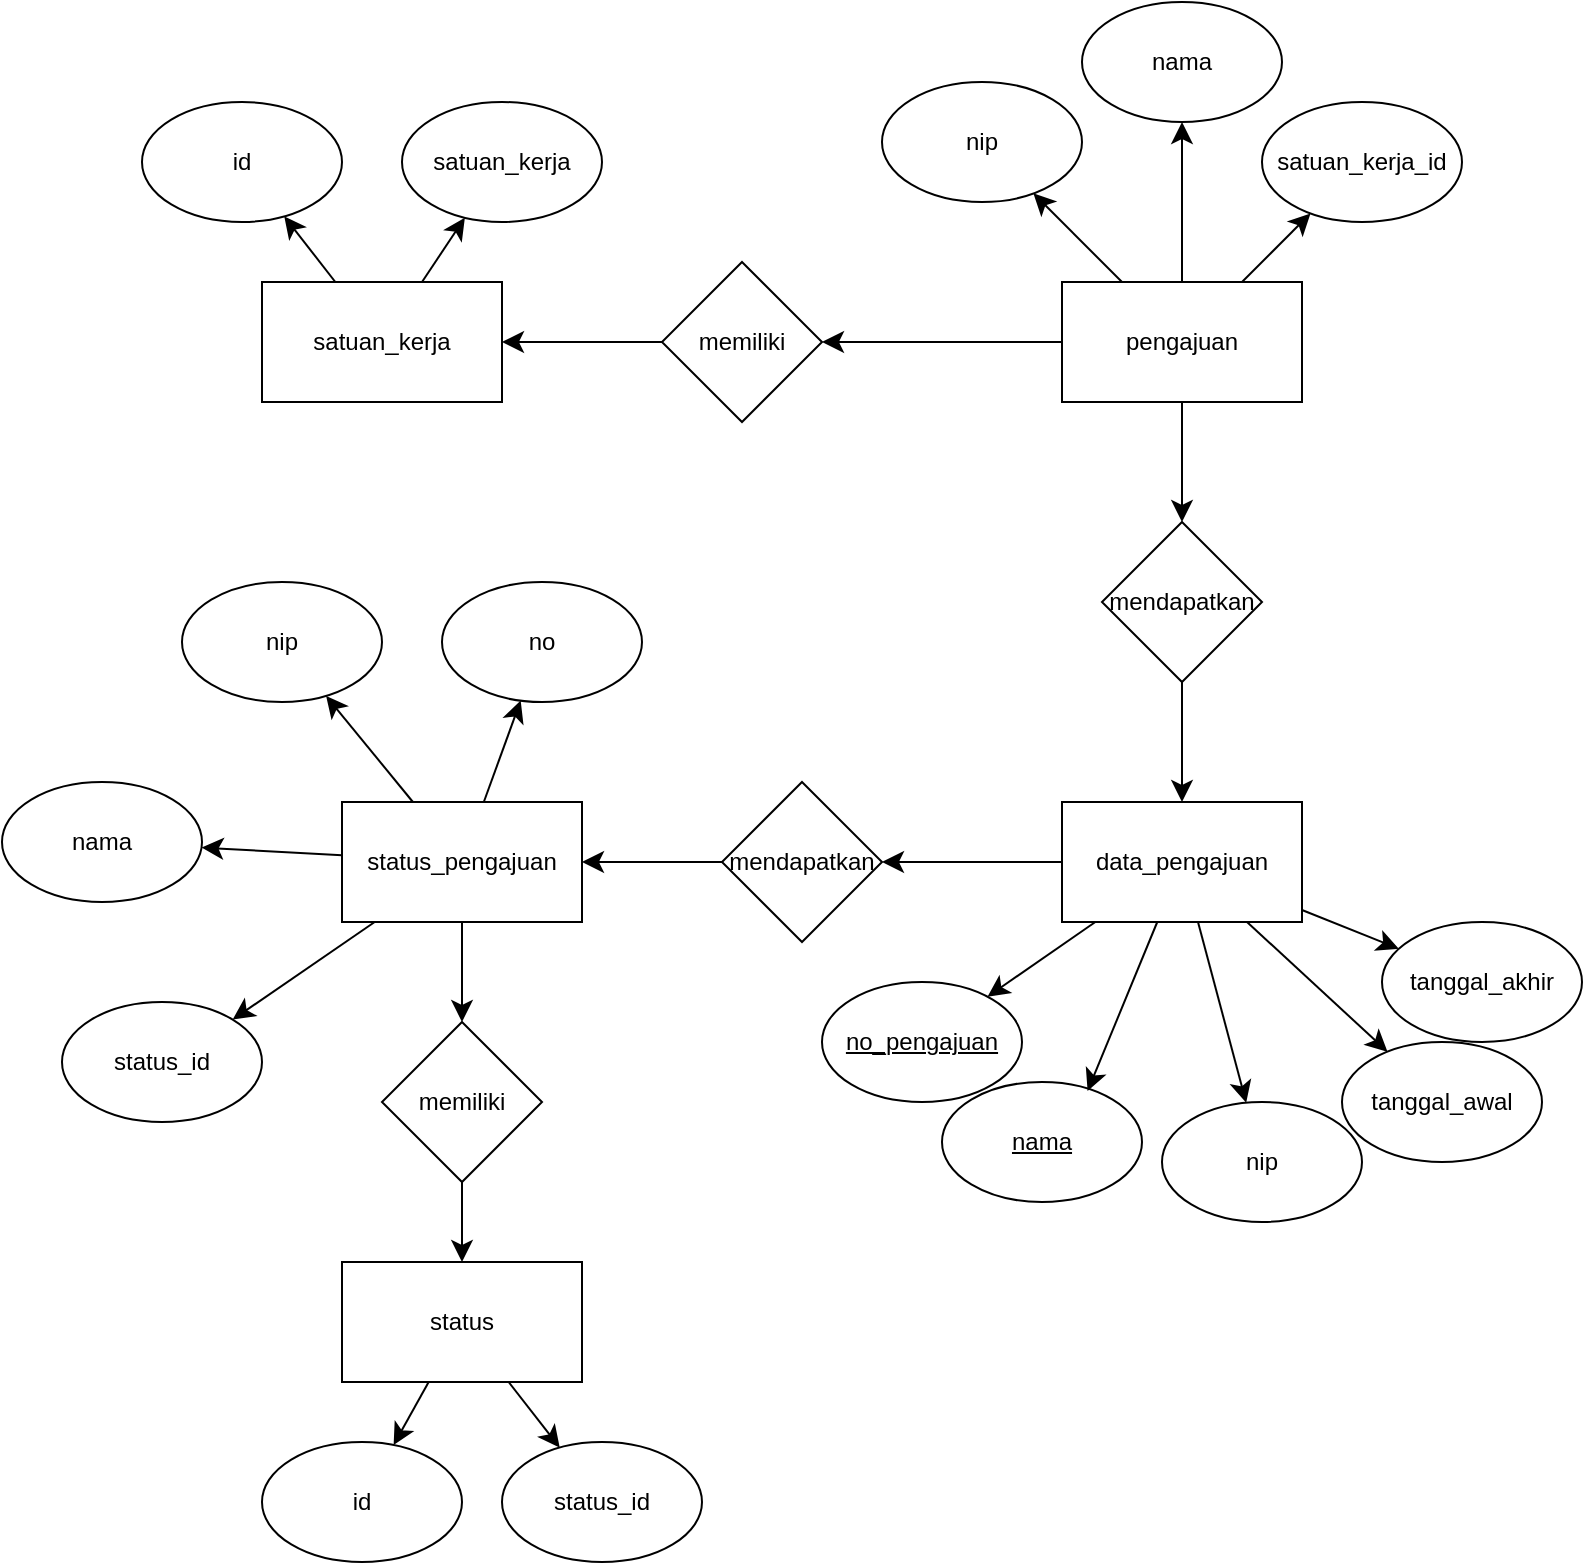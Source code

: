 <mxfile version="24.2.8" type="device">
  <diagram name="Page-1" id="lR3LfV__DhEKkwBW_j1m">
    <mxGraphModel dx="1674" dy="772" grid="1" gridSize="10" guides="1" tooltips="1" connect="1" arrows="1" fold="1" page="1" pageScale="1" pageWidth="850" pageHeight="1100" math="0" shadow="0">
      <root>
        <mxCell id="0" />
        <mxCell id="1" parent="0" />
        <mxCell id="DPP8ruJpzA178E0mYyQU-8" style="edgeStyle=none;curved=1;rounded=0;orthogonalLoop=1;jettySize=auto;html=1;fontSize=12;startSize=8;endSize=8;" edge="1" parent="1" source="DPP8ruJpzA178E0mYyQU-1" target="DPP8ruJpzA178E0mYyQU-7">
          <mxGeometry relative="1" as="geometry" />
        </mxCell>
        <mxCell id="DPP8ruJpzA178E0mYyQU-12" style="edgeStyle=none;curved=1;rounded=0;orthogonalLoop=1;jettySize=auto;html=1;fontSize=12;startSize=8;endSize=8;" edge="1" parent="1" source="DPP8ruJpzA178E0mYyQU-1" target="DPP8ruJpzA178E0mYyQU-3">
          <mxGeometry relative="1" as="geometry" />
        </mxCell>
        <mxCell id="DPP8ruJpzA178E0mYyQU-13" style="edgeStyle=none;curved=1;rounded=0;orthogonalLoop=1;jettySize=auto;html=1;fontSize=12;startSize=8;endSize=8;" edge="1" parent="1" source="DPP8ruJpzA178E0mYyQU-1" target="DPP8ruJpzA178E0mYyQU-4">
          <mxGeometry relative="1" as="geometry" />
        </mxCell>
        <mxCell id="DPP8ruJpzA178E0mYyQU-14" style="edgeStyle=none;curved=1;rounded=0;orthogonalLoop=1;jettySize=auto;html=1;fontSize=12;startSize=8;endSize=8;" edge="1" parent="1" source="DPP8ruJpzA178E0mYyQU-1" target="DPP8ruJpzA178E0mYyQU-2">
          <mxGeometry relative="1" as="geometry" />
        </mxCell>
        <mxCell id="DPP8ruJpzA178E0mYyQU-21" style="edgeStyle=none;curved=1;rounded=0;orthogonalLoop=1;jettySize=auto;html=1;fontSize=12;startSize=8;endSize=8;" edge="1" parent="1" source="DPP8ruJpzA178E0mYyQU-1" target="DPP8ruJpzA178E0mYyQU-19">
          <mxGeometry relative="1" as="geometry" />
        </mxCell>
        <mxCell id="DPP8ruJpzA178E0mYyQU-1" value="pengajuan" style="rounded=0;whiteSpace=wrap;html=1;" vertex="1" parent="1">
          <mxGeometry x="540" y="230" width="120" height="60" as="geometry" />
        </mxCell>
        <mxCell id="DPP8ruJpzA178E0mYyQU-2" value="nip" style="ellipse;whiteSpace=wrap;html=1;" vertex="1" parent="1">
          <mxGeometry x="450" y="130" width="100" height="60" as="geometry" />
        </mxCell>
        <mxCell id="DPP8ruJpzA178E0mYyQU-3" value="nama" style="ellipse;whiteSpace=wrap;html=1;" vertex="1" parent="1">
          <mxGeometry x="550" y="90" width="100" height="60" as="geometry" />
        </mxCell>
        <mxCell id="DPP8ruJpzA178E0mYyQU-4" value="satuan_kerja_id" style="ellipse;whiteSpace=wrap;html=1;" vertex="1" parent="1">
          <mxGeometry x="640" y="140" width="100" height="60" as="geometry" />
        </mxCell>
        <mxCell id="DPP8ruJpzA178E0mYyQU-5" value="satuan_kerja" style="ellipse;whiteSpace=wrap;html=1;" vertex="1" parent="1">
          <mxGeometry x="210" y="140" width="100" height="60" as="geometry" />
        </mxCell>
        <mxCell id="DPP8ruJpzA178E0mYyQU-6" value="id" style="ellipse;whiteSpace=wrap;html=1;" vertex="1" parent="1">
          <mxGeometry x="80" y="140" width="100" height="60" as="geometry" />
        </mxCell>
        <mxCell id="DPP8ruJpzA178E0mYyQU-16" style="edgeStyle=none;curved=1;rounded=0;orthogonalLoop=1;jettySize=auto;html=1;fontSize=12;startSize=8;endSize=8;" edge="1" parent="1" source="DPP8ruJpzA178E0mYyQU-7" target="DPP8ruJpzA178E0mYyQU-15">
          <mxGeometry relative="1" as="geometry" />
        </mxCell>
        <mxCell id="DPP8ruJpzA178E0mYyQU-7" value="memiliki" style="rhombus;whiteSpace=wrap;html=1;" vertex="1" parent="1">
          <mxGeometry x="340" y="220" width="80" height="80" as="geometry" />
        </mxCell>
        <mxCell id="DPP8ruJpzA178E0mYyQU-17" style="edgeStyle=none;curved=1;rounded=0;orthogonalLoop=1;jettySize=auto;html=1;fontSize=12;startSize=8;endSize=8;" edge="1" parent="1" source="DPP8ruJpzA178E0mYyQU-15" target="DPP8ruJpzA178E0mYyQU-6">
          <mxGeometry relative="1" as="geometry" />
        </mxCell>
        <mxCell id="DPP8ruJpzA178E0mYyQU-18" style="edgeStyle=none;curved=1;rounded=0;orthogonalLoop=1;jettySize=auto;html=1;fontSize=12;startSize=8;endSize=8;" edge="1" parent="1" source="DPP8ruJpzA178E0mYyQU-15" target="DPP8ruJpzA178E0mYyQU-5">
          <mxGeometry relative="1" as="geometry" />
        </mxCell>
        <mxCell id="DPP8ruJpzA178E0mYyQU-15" value="satuan_kerja" style="rounded=0;whiteSpace=wrap;html=1;" vertex="1" parent="1">
          <mxGeometry x="140" y="230" width="120" height="60" as="geometry" />
        </mxCell>
        <mxCell id="DPP8ruJpzA178E0mYyQU-22" style="edgeStyle=none;curved=1;rounded=0;orthogonalLoop=1;jettySize=auto;html=1;fontSize=12;startSize=8;endSize=8;" edge="1" parent="1" source="DPP8ruJpzA178E0mYyQU-19" target="DPP8ruJpzA178E0mYyQU-20">
          <mxGeometry relative="1" as="geometry" />
        </mxCell>
        <mxCell id="DPP8ruJpzA178E0mYyQU-19" value="mendapatkan" style="rhombus;whiteSpace=wrap;html=1;" vertex="1" parent="1">
          <mxGeometry x="560" y="350" width="80" height="80" as="geometry" />
        </mxCell>
        <mxCell id="DPP8ruJpzA178E0mYyQU-32" style="edgeStyle=none;curved=1;rounded=0;orthogonalLoop=1;jettySize=auto;html=1;fontSize=12;startSize=8;endSize=8;" edge="1" parent="1" source="DPP8ruJpzA178E0mYyQU-20" target="DPP8ruJpzA178E0mYyQU-23">
          <mxGeometry relative="1" as="geometry" />
        </mxCell>
        <mxCell id="DPP8ruJpzA178E0mYyQU-33" style="edgeStyle=none;curved=1;rounded=0;orthogonalLoop=1;jettySize=auto;html=1;fontSize=12;startSize=8;endSize=8;" edge="1" parent="1" source="DPP8ruJpzA178E0mYyQU-20" target="DPP8ruJpzA178E0mYyQU-25">
          <mxGeometry relative="1" as="geometry" />
        </mxCell>
        <mxCell id="DPP8ruJpzA178E0mYyQU-34" style="edgeStyle=none;curved=1;rounded=0;orthogonalLoop=1;jettySize=auto;html=1;fontSize=12;startSize=8;endSize=8;" edge="1" parent="1" source="DPP8ruJpzA178E0mYyQU-20" target="DPP8ruJpzA178E0mYyQU-27">
          <mxGeometry relative="1" as="geometry" />
        </mxCell>
        <mxCell id="DPP8ruJpzA178E0mYyQU-35" style="edgeStyle=none;curved=1;rounded=0;orthogonalLoop=1;jettySize=auto;html=1;fontSize=12;startSize=8;endSize=8;" edge="1" parent="1" source="DPP8ruJpzA178E0mYyQU-20" target="DPP8ruJpzA178E0mYyQU-26">
          <mxGeometry relative="1" as="geometry" />
        </mxCell>
        <mxCell id="DPP8ruJpzA178E0mYyQU-46" style="edgeStyle=none;curved=1;rounded=0;orthogonalLoop=1;jettySize=auto;html=1;fontSize=12;startSize=8;endSize=8;" edge="1" parent="1" source="DPP8ruJpzA178E0mYyQU-20" target="DPP8ruJpzA178E0mYyQU-45">
          <mxGeometry relative="1" as="geometry" />
        </mxCell>
        <mxCell id="DPP8ruJpzA178E0mYyQU-20" value="data_pengajuan" style="rounded=0;whiteSpace=wrap;html=1;" vertex="1" parent="1">
          <mxGeometry x="540" y="490" width="120" height="60" as="geometry" />
        </mxCell>
        <mxCell id="DPP8ruJpzA178E0mYyQU-23" value="no_pengajuan" style="ellipse;whiteSpace=wrap;html=1;fontStyle=4" vertex="1" parent="1">
          <mxGeometry x="420" y="580" width="100" height="60" as="geometry" />
        </mxCell>
        <mxCell id="DPP8ruJpzA178E0mYyQU-25" value="nip" style="ellipse;whiteSpace=wrap;html=1;" vertex="1" parent="1">
          <mxGeometry x="590" y="640" width="100" height="60" as="geometry" />
        </mxCell>
        <mxCell id="DPP8ruJpzA178E0mYyQU-26" value="tanggal_akhir" style="ellipse;whiteSpace=wrap;html=1;" vertex="1" parent="1">
          <mxGeometry x="700" y="550" width="100" height="60" as="geometry" />
        </mxCell>
        <mxCell id="DPP8ruJpzA178E0mYyQU-27" value="tanggal_awal" style="ellipse;whiteSpace=wrap;html=1;" vertex="1" parent="1">
          <mxGeometry x="680" y="610" width="100" height="60" as="geometry" />
        </mxCell>
        <mxCell id="DPP8ruJpzA178E0mYyQU-64" style="edgeStyle=none;curved=1;rounded=0;orthogonalLoop=1;jettySize=auto;html=1;fontSize=12;startSize=8;endSize=8;" edge="1" parent="1" source="DPP8ruJpzA178E0mYyQU-29" target="DPP8ruJpzA178E0mYyQU-62">
          <mxGeometry relative="1" as="geometry" />
        </mxCell>
        <mxCell id="DPP8ruJpzA178E0mYyQU-29" value="memiliki" style="rhombus;whiteSpace=wrap;html=1;" vertex="1" parent="1">
          <mxGeometry x="200" y="600" width="80" height="80" as="geometry" />
        </mxCell>
        <mxCell id="DPP8ruJpzA178E0mYyQU-37" value="id" style="ellipse;whiteSpace=wrap;html=1;" vertex="1" parent="1">
          <mxGeometry x="140" y="810" width="100" height="60" as="geometry" />
        </mxCell>
        <mxCell id="DPP8ruJpzA178E0mYyQU-38" value="status_id" style="ellipse;whiteSpace=wrap;html=1;" vertex="1" parent="1">
          <mxGeometry x="40" y="590" width="100" height="60" as="geometry" />
        </mxCell>
        <mxCell id="DPP8ruJpzA178E0mYyQU-51" style="edgeStyle=none;curved=1;rounded=0;orthogonalLoop=1;jettySize=auto;html=1;fontSize=12;startSize=8;endSize=8;" edge="1" parent="1" source="DPP8ruJpzA178E0mYyQU-45" target="DPP8ruJpzA178E0mYyQU-49">
          <mxGeometry relative="1" as="geometry" />
        </mxCell>
        <mxCell id="DPP8ruJpzA178E0mYyQU-45" value="mendapatkan" style="rhombus;whiteSpace=wrap;html=1;" vertex="1" parent="1">
          <mxGeometry x="370" y="480" width="80" height="80" as="geometry" />
        </mxCell>
        <mxCell id="DPP8ruJpzA178E0mYyQU-47" value="nama" style="ellipse;whiteSpace=wrap;html=1;fontStyle=4" vertex="1" parent="1">
          <mxGeometry x="480" y="630" width="100" height="60" as="geometry" />
        </mxCell>
        <mxCell id="DPP8ruJpzA178E0mYyQU-48" style="edgeStyle=none;curved=1;rounded=0;orthogonalLoop=1;jettySize=auto;html=1;entryX=0.728;entryY=0.075;entryDx=0;entryDy=0;entryPerimeter=0;fontSize=12;startSize=8;endSize=8;" edge="1" parent="1" source="DPP8ruJpzA178E0mYyQU-20" target="DPP8ruJpzA178E0mYyQU-47">
          <mxGeometry relative="1" as="geometry" />
        </mxCell>
        <mxCell id="DPP8ruJpzA178E0mYyQU-54" style="edgeStyle=none;curved=1;rounded=0;orthogonalLoop=1;jettySize=auto;html=1;fontSize=12;startSize=8;endSize=8;" edge="1" parent="1" source="DPP8ruJpzA178E0mYyQU-49" target="DPP8ruJpzA178E0mYyQU-52">
          <mxGeometry relative="1" as="geometry" />
        </mxCell>
        <mxCell id="DPP8ruJpzA178E0mYyQU-58" style="edgeStyle=none;curved=1;rounded=0;orthogonalLoop=1;jettySize=auto;html=1;fontSize=12;startSize=8;endSize=8;" edge="1" parent="1" source="DPP8ruJpzA178E0mYyQU-49" target="DPP8ruJpzA178E0mYyQU-53">
          <mxGeometry relative="1" as="geometry" />
        </mxCell>
        <mxCell id="DPP8ruJpzA178E0mYyQU-59" style="edgeStyle=none;curved=1;rounded=0;orthogonalLoop=1;jettySize=auto;html=1;fontSize=12;startSize=8;endSize=8;" edge="1" parent="1" source="DPP8ruJpzA178E0mYyQU-49" target="DPP8ruJpzA178E0mYyQU-55">
          <mxGeometry relative="1" as="geometry" />
        </mxCell>
        <mxCell id="DPP8ruJpzA178E0mYyQU-60" style="edgeStyle=none;curved=1;rounded=0;orthogonalLoop=1;jettySize=auto;html=1;entryX=1;entryY=0;entryDx=0;entryDy=0;fontSize=12;startSize=8;endSize=8;" edge="1" parent="1" source="DPP8ruJpzA178E0mYyQU-49" target="DPP8ruJpzA178E0mYyQU-38">
          <mxGeometry relative="1" as="geometry" />
        </mxCell>
        <mxCell id="DPP8ruJpzA178E0mYyQU-61" style="edgeStyle=none;curved=1;rounded=0;orthogonalLoop=1;jettySize=auto;html=1;fontSize=12;startSize=8;endSize=8;" edge="1" parent="1" source="DPP8ruJpzA178E0mYyQU-49" target="DPP8ruJpzA178E0mYyQU-29">
          <mxGeometry relative="1" as="geometry" />
        </mxCell>
        <mxCell id="DPP8ruJpzA178E0mYyQU-49" value="status_pengajuan" style="rounded=0;whiteSpace=wrap;html=1;" vertex="1" parent="1">
          <mxGeometry x="180" y="490" width="120" height="60" as="geometry" />
        </mxCell>
        <mxCell id="DPP8ruJpzA178E0mYyQU-52" value="no" style="ellipse;whiteSpace=wrap;html=1;" vertex="1" parent="1">
          <mxGeometry x="230" y="380" width="100" height="60" as="geometry" />
        </mxCell>
        <mxCell id="DPP8ruJpzA178E0mYyQU-53" value="nip" style="ellipse;whiteSpace=wrap;html=1;" vertex="1" parent="1">
          <mxGeometry x="100" y="380" width="100" height="60" as="geometry" />
        </mxCell>
        <mxCell id="DPP8ruJpzA178E0mYyQU-55" value="nama" style="ellipse;whiteSpace=wrap;html=1;" vertex="1" parent="1">
          <mxGeometry x="10" y="480" width="100" height="60" as="geometry" />
        </mxCell>
        <mxCell id="DPP8ruJpzA178E0mYyQU-65" style="edgeStyle=none;curved=1;rounded=0;orthogonalLoop=1;jettySize=auto;html=1;fontSize=12;startSize=8;endSize=8;" edge="1" parent="1" source="DPP8ruJpzA178E0mYyQU-62" target="DPP8ruJpzA178E0mYyQU-37">
          <mxGeometry relative="1" as="geometry" />
        </mxCell>
        <mxCell id="DPP8ruJpzA178E0mYyQU-66" style="edgeStyle=none;curved=1;rounded=0;orthogonalLoop=1;jettySize=auto;html=1;fontSize=12;startSize=8;endSize=8;" edge="1" parent="1" source="DPP8ruJpzA178E0mYyQU-62" target="DPP8ruJpzA178E0mYyQU-63">
          <mxGeometry relative="1" as="geometry" />
        </mxCell>
        <mxCell id="DPP8ruJpzA178E0mYyQU-62" value="status" style="rounded=0;whiteSpace=wrap;html=1;" vertex="1" parent="1">
          <mxGeometry x="180" y="720" width="120" height="60" as="geometry" />
        </mxCell>
        <mxCell id="DPP8ruJpzA178E0mYyQU-63" value="status_id" style="ellipse;whiteSpace=wrap;html=1;" vertex="1" parent="1">
          <mxGeometry x="260" y="810" width="100" height="60" as="geometry" />
        </mxCell>
      </root>
    </mxGraphModel>
  </diagram>
</mxfile>
